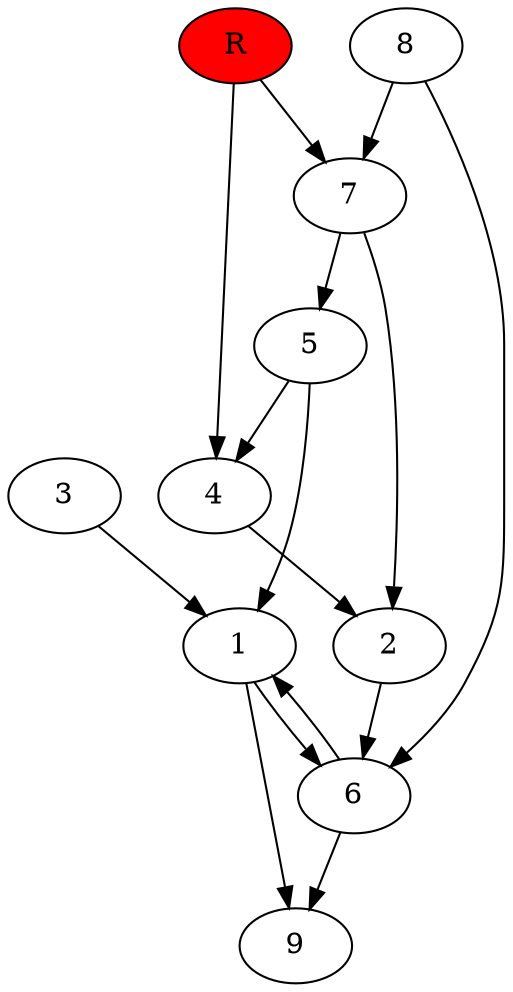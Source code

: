 digraph prb37211 {
	1
	2
	3
	4
	5
	6
	7
	8
	R [fillcolor="#ff0000" style=filled]
	1 -> 6
	1 -> 9
	2 -> 6
	3 -> 1
	4 -> 2
	5 -> 1
	5 -> 4
	6 -> 1
	6 -> 9
	7 -> 2
	7 -> 5
	8 -> 6
	8 -> 7
	R -> 4
	R -> 7
}
